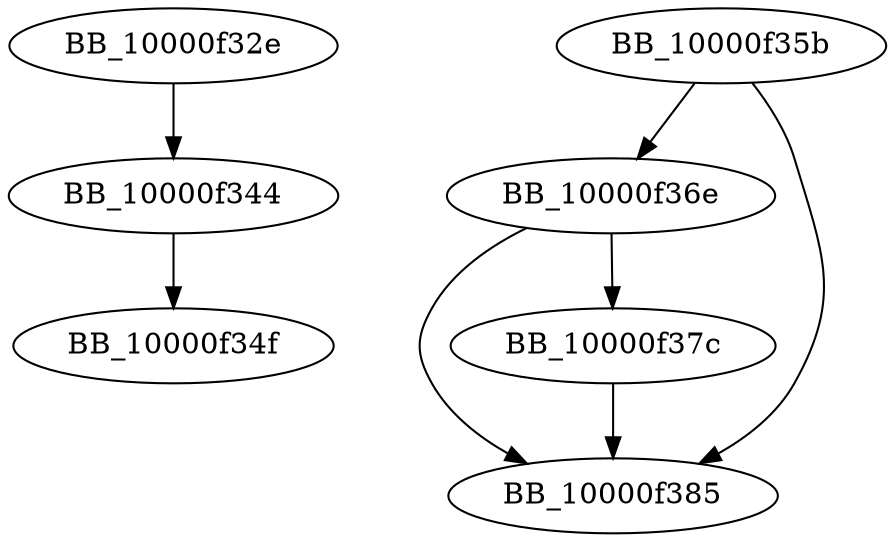 DiGraph __ZStplIcSt11char_traitsIcESaIcEESbIT_T0_T1_ERKS6_S8_{
BB_10000f32e->BB_10000f344
BB_10000f344->BB_10000f34f
BB_10000f35b->BB_10000f36e
BB_10000f35b->BB_10000f385
BB_10000f36e->BB_10000f37c
BB_10000f36e->BB_10000f385
BB_10000f37c->BB_10000f385
}

